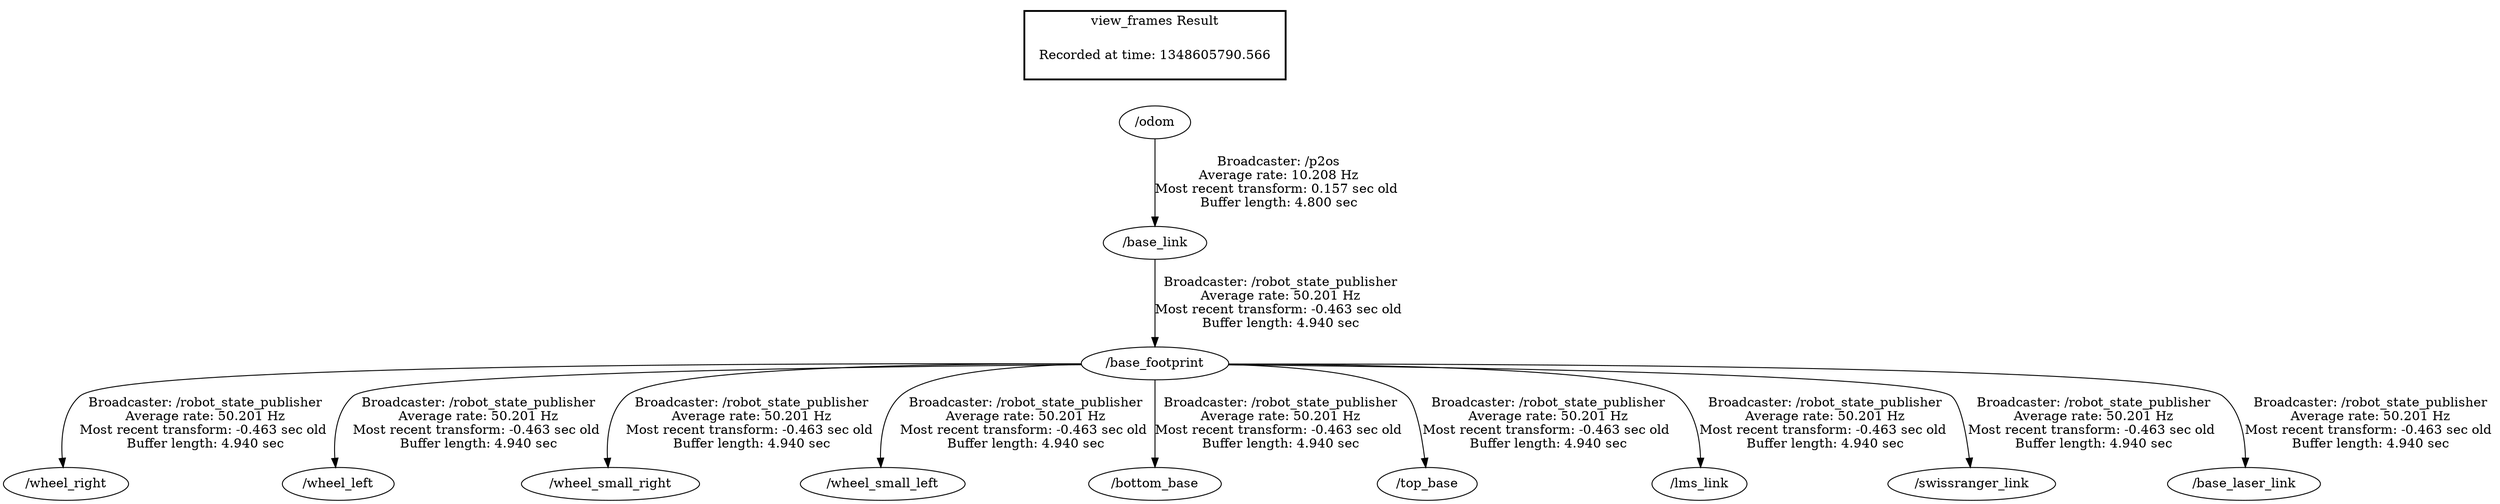 digraph G {
"/base_footprint" -> "/wheel_right"[label="Broadcaster: /robot_state_publisher\nAverage rate: 50.201 Hz\nMost recent transform: -0.463 sec old \nBuffer length: 4.940 sec\n"];
"/base_link" -> "/base_footprint"[label="Broadcaster: /robot_state_publisher\nAverage rate: 50.201 Hz\nMost recent transform: -0.463 sec old \nBuffer length: 4.940 sec\n"];
"/odom" -> "/base_link"[label="Broadcaster: /p2os\nAverage rate: 10.208 Hz\nMost recent transform: 0.157 sec old \nBuffer length: 4.800 sec\n"];
"/base_footprint" -> "/wheel_left"[label="Broadcaster: /robot_state_publisher\nAverage rate: 50.201 Hz\nMost recent transform: -0.463 sec old \nBuffer length: 4.940 sec\n"];
"/base_footprint" -> "/wheel_small_right"[label="Broadcaster: /robot_state_publisher\nAverage rate: 50.201 Hz\nMost recent transform: -0.463 sec old \nBuffer length: 4.940 sec\n"];
"/base_footprint" -> "/wheel_small_left"[label="Broadcaster: /robot_state_publisher\nAverage rate: 50.201 Hz\nMost recent transform: -0.463 sec old \nBuffer length: 4.940 sec\n"];
"/base_footprint" -> "/bottom_base"[label="Broadcaster: /robot_state_publisher\nAverage rate: 50.201 Hz\nMost recent transform: -0.463 sec old \nBuffer length: 4.940 sec\n"];
"/base_footprint" -> "/top_base"[label="Broadcaster: /robot_state_publisher\nAverage rate: 50.201 Hz\nMost recent transform: -0.463 sec old \nBuffer length: 4.940 sec\n"];
"/base_footprint" -> "/lms_link"[label="Broadcaster: /robot_state_publisher\nAverage rate: 50.201 Hz\nMost recent transform: -0.463 sec old \nBuffer length: 4.940 sec\n"];
"/base_footprint" -> "/swissranger_link"[label="Broadcaster: /robot_state_publisher\nAverage rate: 50.201 Hz\nMost recent transform: -0.463 sec old \nBuffer length: 4.940 sec\n"];
"/base_footprint" -> "/base_laser_link"[label="Broadcaster: /robot_state_publisher\nAverage rate: 50.201 Hz\nMost recent transform: -0.463 sec old \nBuffer length: 4.940 sec\n"];
edge [style=invis];
 subgraph cluster_legend { style=bold; color=black; label ="view_frames Result";
"Recorded at time: 1348605790.566"[ shape=plaintext ] ;
 }->"/odom";
}